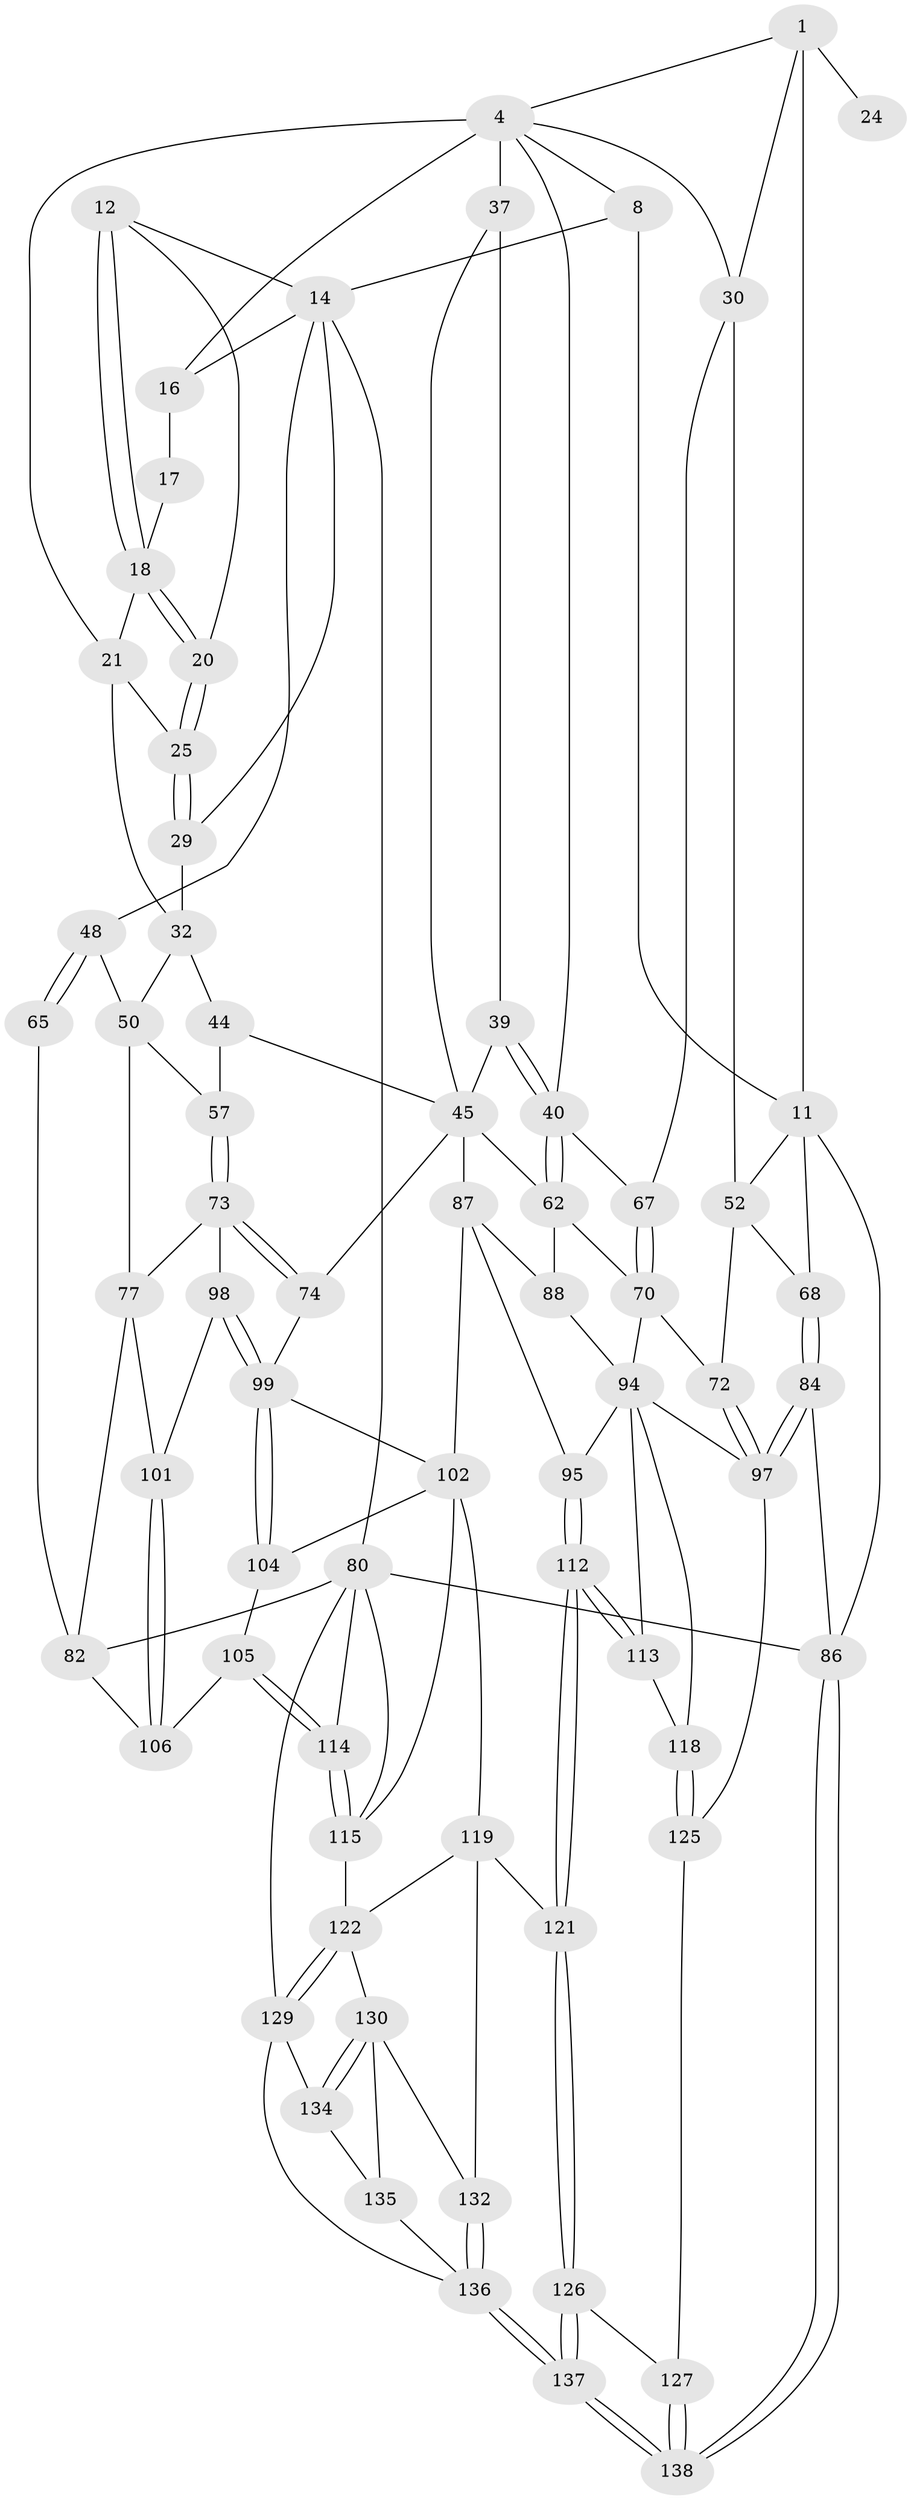 // original degree distribution, {3: 0.02877697841726619, 4: 0.20863309352517986, 5: 0.5467625899280576, 6: 0.2158273381294964}
// Generated by graph-tools (version 1.1) at 2025/21/03/04/25 18:21:15]
// undirected, 69 vertices, 154 edges
graph export_dot {
graph [start="1"]
  node [color=gray90,style=filled];
  1 [pos="+0.1648171900249125+0",super="+2+9"];
  4 [pos="+0.3329895088685126+0.1649158894162617",super="+5+42"];
  8 [pos="+0.15813552284661458+0"];
  11 [pos="+0+0.22122995847953272",super="+53"];
  12 [pos="+0.8006872167235218+0.03927631213839821",super="+13"];
  14 [pos="+1+0",super="+15+28"];
  16 [pos="+0.6294355756092822+0"];
  17 [pos="+0.7984099772330422+0.03789646958387721"];
  18 [pos="+0.8546395964889756+0.14315439455012885",super="+19"];
  20 [pos="+0.8891682655686656+0.15424307028970613"];
  21 [pos="+0.7639844044163034+0.19603672123031446",super="+26+22"];
  24 [pos="+0.11779596201898843+0.13663941190484608"];
  25 [pos="+0.9059058580034679+0.21479711999835066"];
  29 [pos="+0.9315584872270893+0.2442116610867482"];
  30 [pos="+0.20164050814695336+0.2658255235311518",super="+31+43"];
  32 [pos="+0.8605043393386942+0.31772908953246715",super="+35+33"];
  37 [pos="+0.4419276178506439+0.23015856886006256",super="+38"];
  39 [pos="+0.49421046374224836+0.3513341398141762"];
  40 [pos="+0.4216284747689522+0.43392633534875996",super="+41"];
  44 [pos="+0.7000851873072735+0.42199538966079875",super="+58"];
  45 [pos="+0.6524591305159831+0.4366298315942885",super="+59+46"];
  48 [pos="+1+0.340040034871037",super="+49"];
  50 [pos="+0.9711477742111659+0.39775944367229954",super="+56"];
  52 [pos="+0.14688449250095573+0.29365988997572856",super="+55"];
  57 [pos="+0.8233064758050648+0.4417323282483198"];
  62 [pos="+0.4402199412614719+0.47078999249499165",super="+79"];
  65 [pos="+1+0.563259371886103"];
  67 [pos="+0.24048547525659256+0.5152365621266964"];
  68 [pos="+0+0.41315879962460367"];
  70 [pos="+0.20925182554237143+0.5900829609216129",super="+71"];
  72 [pos="+0.15858705753977745+0.6178299220516645"];
  73 [pos="+0.8124264234337354+0.527232710077251",super="+78"];
  74 [pos="+0.6964894296032955+0.5985068440874802"];
  77 [pos="+0.8972168415038758+0.597651920228964",super="+91"];
  80 [pos="+1+1",super="+128+81"];
  82 [pos="+1+0.923957586367177",super="+83+107"];
  84 [pos="+0+0.6351143289513492",super="+85"];
  86 [pos="+0+1"];
  87 [pos="+0.45943790326780576+0.5437049274517274",super="+90"];
  88 [pos="+0.38712741557138036+0.6158683147334865",super="+89"];
  94 [pos="+0.21688126410144182+0.6382965325028047",super="+96"];
  95 [pos="+0.3577614191432956+0.773964950053351"];
  97 [pos="+0.09087429646673999+0.6563177746670484",super="+111"];
  98 [pos="+0.8774500837063031+0.6052475205749379"];
  99 [pos="+0.7373254587087867+0.6797765099821006",super="+100"];
  101 [pos="+0.8745236318482495+0.682704178137093"];
  102 [pos="+0.602938292191244+0.7380603588028299",super="+108+103"];
  104 [pos="+0.7608212188453043+0.7080651927056059"];
  105 [pos="+0.7998921020962564+0.7263795828067672"];
  106 [pos="+0.8716428579660301+0.7067223814333337"];
  112 [pos="+0.34071201895987857+0.8460464187620361"];
  113 [pos="+0.21558744771256574+0.8047879725920346"];
  114 [pos="+0.7992576313731654+0.8326289992083004"];
  115 [pos="+0.784986908295242+0.8508867957014252",super="+116"];
  118 [pos="+0.1592047109541408+0.8259253246805692"];
  119 [pos="+0.5492291343970217+0.7949970669137928",super="+120"];
  121 [pos="+0.34118231018878575+0.8620891872050672"];
  122 [pos="+0.6931233135379931+0.8899210665340287",super="+123"];
  125 [pos="+0.18886631221278755+0.9073682464020255"];
  126 [pos="+0.32634197343665844+0.892715883395099"];
  127 [pos="+0.2182039283945903+0.9153357017882916"];
  129 [pos="+0.9090969024638909+1",super="+133"];
  130 [pos="+0.6468262260180184+0.9102783189067924",super="+131"];
  132 [pos="+0.5155980745940594+0.9285106540097271"];
  134 [pos="+0.6602842480201905+1"];
  135 [pos="+0.6067828644629956+0.9699720878372551"];
  136 [pos="+0.4556630347629939+1",super="+139"];
  137 [pos="+0.4038657041764498+1"];
  138 [pos="+0.19503142007447735+1"];
  1 -- 24 [weight=3];
  1 -- 4;
  1 -- 30 [weight=2];
  1 -- 11;
  4 -- 16;
  4 -- 37 [weight=3];
  4 -- 8;
  4 -- 30;
  4 -- 21;
  4 -- 40;
  8 -- 11;
  8 -- 14;
  11 -- 86;
  11 -- 52;
  11 -- 68;
  12 -- 18;
  12 -- 18;
  12 -- 20;
  12 -- 14;
  14 -- 16;
  14 -- 80;
  14 -- 48;
  14 -- 29;
  16 -- 17;
  17 -- 18;
  18 -- 20;
  18 -- 20;
  18 -- 21;
  20 -- 25;
  20 -- 25;
  21 -- 32 [weight=2];
  21 -- 25;
  25 -- 29;
  25 -- 29;
  29 -- 32;
  30 -- 52 [weight=2];
  30 -- 67;
  32 -- 50;
  32 -- 44 [weight=2];
  37 -- 45;
  37 -- 39;
  39 -- 40;
  39 -- 40;
  39 -- 45;
  40 -- 62;
  40 -- 62;
  40 -- 67;
  44 -- 45;
  44 -- 57;
  45 -- 87 [weight=2];
  45 -- 62;
  45 -- 74;
  48 -- 65 [weight=2];
  48 -- 65;
  48 -- 50 [weight=3];
  50 -- 77;
  50 -- 57;
  52 -- 72;
  52 -- 68;
  57 -- 73;
  57 -- 73;
  62 -- 88;
  62 -- 70;
  65 -- 82;
  67 -- 70;
  67 -- 70;
  68 -- 84;
  68 -- 84;
  70 -- 72;
  70 -- 94;
  72 -- 97;
  72 -- 97;
  73 -- 74;
  73 -- 74;
  73 -- 98;
  73 -- 77;
  74 -- 99;
  77 -- 101;
  77 -- 82;
  80 -- 86;
  80 -- 129;
  80 -- 115;
  80 -- 82 [weight=2];
  80 -- 114;
  82 -- 106;
  84 -- 97 [weight=2];
  84 -- 97;
  84 -- 86;
  86 -- 138;
  86 -- 138;
  87 -- 88 [weight=2];
  87 -- 95;
  87 -- 102;
  88 -- 94;
  94 -- 113;
  94 -- 118;
  94 -- 95;
  94 -- 97;
  95 -- 112;
  95 -- 112;
  97 -- 125;
  98 -- 99;
  98 -- 99;
  98 -- 101;
  99 -- 104;
  99 -- 104;
  99 -- 102;
  101 -- 106;
  101 -- 106;
  102 -- 104;
  102 -- 115;
  102 -- 119;
  104 -- 105;
  105 -- 106;
  105 -- 114;
  105 -- 114;
  112 -- 113;
  112 -- 113;
  112 -- 121;
  112 -- 121;
  113 -- 118;
  114 -- 115;
  114 -- 115;
  115 -- 122;
  118 -- 125;
  118 -- 125;
  119 -- 122;
  119 -- 121;
  119 -- 132;
  121 -- 126;
  121 -- 126;
  122 -- 129;
  122 -- 129;
  122 -- 130;
  125 -- 127;
  126 -- 127;
  126 -- 137;
  126 -- 137;
  127 -- 138;
  127 -- 138;
  129 -- 136;
  129 -- 134;
  130 -- 134;
  130 -- 134;
  130 -- 132;
  130 -- 135;
  132 -- 136;
  132 -- 136;
  134 -- 135;
  135 -- 136;
  136 -- 137;
  136 -- 137;
  137 -- 138;
  137 -- 138;
}
